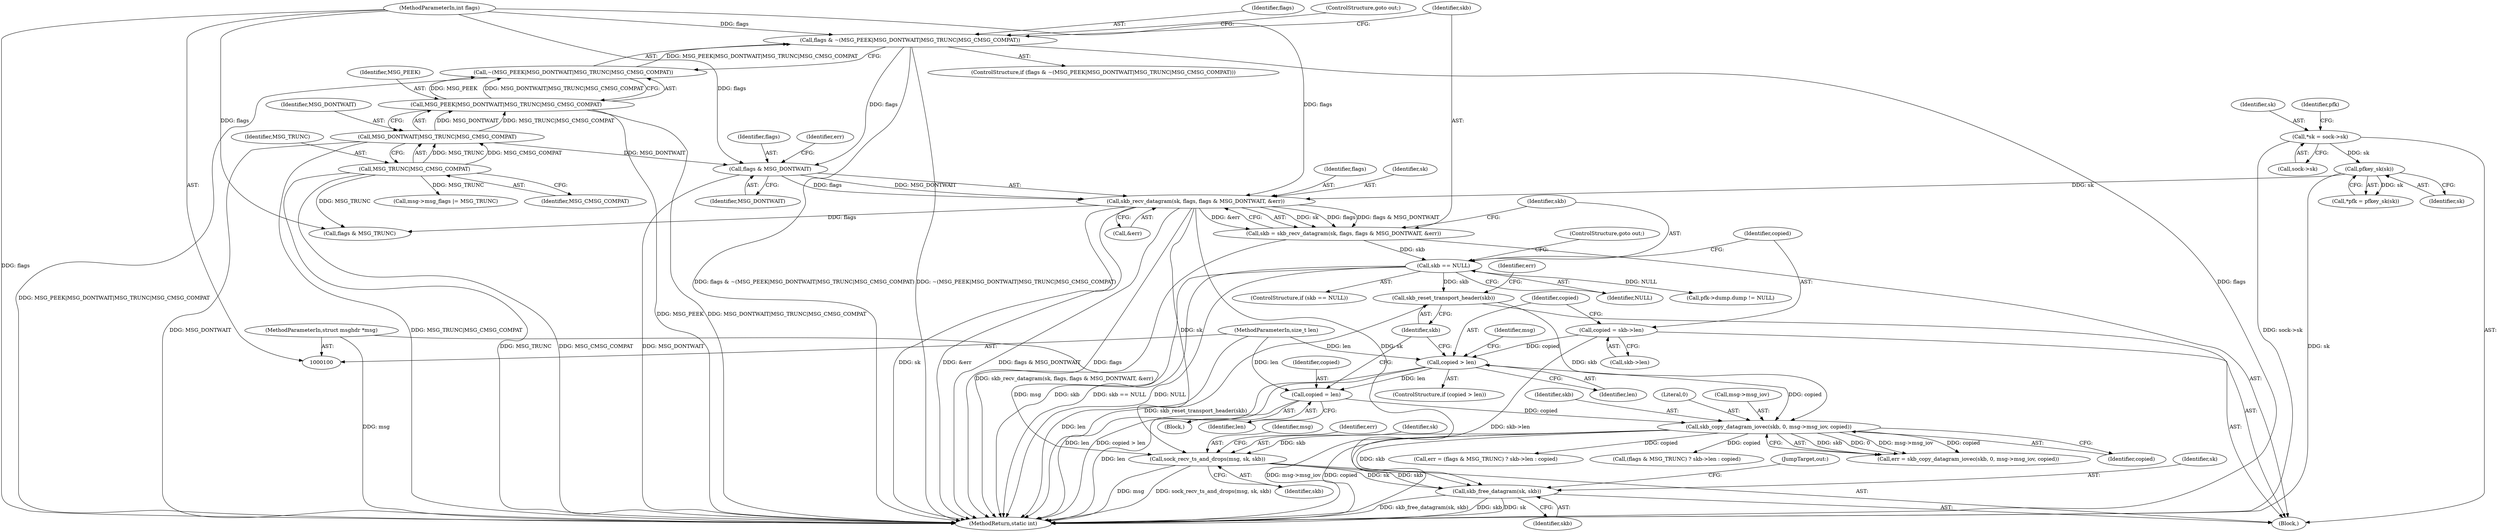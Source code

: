digraph "0_linux_f3d3342602f8bcbf37d7c46641cb9bca7618eb1c_19@API" {
"1000221" [label="(Call,skb_free_datagram(sk, skb))"];
"1000184" [label="(Call,sock_recv_ts_and_drops(msg, sk, skb))"];
"1000103" [label="(MethodParameterIn,struct msghdr *msg)"];
"1000139" [label="(Call,skb_recv_datagram(sk, flags, flags & MSG_DONTWAIT, &err))"];
"1000116" [label="(Call,pfkey_sk(sk))"];
"1000108" [label="(Call,*sk = sock->sk)"];
"1000142" [label="(Call,flags & MSG_DONTWAIT)"];
"1000126" [label="(Call,flags & ~(MSG_PEEK|MSG_DONTWAIT|MSG_TRUNC|MSG_CMSG_COMPAT))"];
"1000105" [label="(MethodParameterIn,int flags)"];
"1000128" [label="(Call,~(MSG_PEEK|MSG_DONTWAIT|MSG_TRUNC|MSG_CMSG_COMPAT))"];
"1000129" [label="(Call,MSG_PEEK|MSG_DONTWAIT|MSG_TRUNC|MSG_CMSG_COMPAT)"];
"1000131" [label="(Call,MSG_DONTWAIT|MSG_TRUNC|MSG_CMSG_COMPAT)"];
"1000133" [label="(Call,MSG_TRUNC|MSG_CMSG_COMPAT)"];
"1000174" [label="(Call,skb_copy_datagram_iovec(skb, 0, msg->msg_iov, copied))"];
"1000170" [label="(Call,skb_reset_transport_header(skb))"];
"1000148" [label="(Call,skb == NULL)"];
"1000137" [label="(Call,skb = skb_recv_datagram(sk, flags, flags & MSG_DONTWAIT, &err))"];
"1000158" [label="(Call,copied > len)"];
"1000152" [label="(Call,copied = skb->len)"];
"1000104" [label="(MethodParameterIn,size_t len)"];
"1000167" [label="(Call,copied = len)"];
"1000142" [label="(Call,flags & MSG_DONTWAIT)"];
"1000130" [label="(Identifier,MSG_PEEK)"];
"1000139" [label="(Call,skb_recv_datagram(sk, flags, flags & MSG_DONTWAIT, &err))"];
"1000129" [label="(Call,MSG_PEEK|MSG_DONTWAIT|MSG_TRUNC|MSG_CMSG_COMPAT)"];
"1000175" [label="(Identifier,skb)"];
"1000170" [label="(Call,skb_reset_transport_header(skb))"];
"1000158" [label="(Call,copied > len)"];
"1000149" [label="(Identifier,skb)"];
"1000200" [label="(Call,pfk->dump.dump != NULL)"];
"1000161" [label="(Block,)"];
"1000114" [label="(Call,*pfk = pfkey_sk(sk))"];
"1000169" [label="(Identifier,len)"];
"1000160" [label="(Identifier,len)"];
"1000106" [label="(Block,)"];
"1000172" [label="(Call,err = skb_copy_datagram_iovec(skb, 0, msg->msg_iov, copied))"];
"1000162" [label="(Call,msg->msg_flags |= MSG_TRUNC)"];
"1000159" [label="(Identifier,copied)"];
"1000105" [label="(MethodParameterIn,int flags)"];
"1000132" [label="(Identifier,MSG_DONTWAIT)"];
"1000125" [label="(ControlStructure,if (flags & ~(MSG_PEEK|MSG_DONTWAIT|MSG_TRUNC|MSG_CMSG_COMPAT)))"];
"1000224" [label="(JumpTarget,out:)"];
"1000167" [label="(Call,copied = len)"];
"1000148" [label="(Call,skb == NULL)"];
"1000103" [label="(MethodParameterIn,struct msghdr *msg)"];
"1000143" [label="(Identifier,flags)"];
"1000180" [label="(Identifier,copied)"];
"1000108" [label="(Call,*sk = sock->sk)"];
"1000134" [label="(Identifier,MSG_TRUNC)"];
"1000115" [label="(Identifier,pfk)"];
"1000171" [label="(Identifier,skb)"];
"1000157" [label="(ControlStructure,if (copied > len))"];
"1000173" [label="(Identifier,err)"];
"1000144" [label="(Identifier,MSG_DONTWAIT)"];
"1000189" [label="(Identifier,err)"];
"1000104" [label="(MethodParameterIn,size_t len)"];
"1000126" [label="(Call,flags & ~(MSG_PEEK|MSG_DONTWAIT|MSG_TRUNC|MSG_CMSG_COMPAT))"];
"1000186" [label="(Identifier,sk)"];
"1000185" [label="(Identifier,msg)"];
"1000141" [label="(Identifier,flags)"];
"1000174" [label="(Call,skb_copy_datagram_iovec(skb, 0, msg->msg_iov, copied))"];
"1000117" [label="(Identifier,sk)"];
"1000110" [label="(Call,sock->sk)"];
"1000176" [label="(Literal,0)"];
"1000147" [label="(ControlStructure,if (skb == NULL))"];
"1000150" [label="(Identifier,NULL)"];
"1000135" [label="(Identifier,MSG_CMSG_COMPAT)"];
"1000168" [label="(Identifier,copied)"];
"1000222" [label="(Identifier,sk)"];
"1000128" [label="(Call,~(MSG_PEEK|MSG_DONTWAIT|MSG_TRUNC|MSG_CMSG_COMPAT))"];
"1000136" [label="(ControlStructure,goto out;)"];
"1000116" [label="(Call,pfkey_sk(sk))"];
"1000133" [label="(Call,MSG_TRUNC|MSG_CMSG_COMPAT)"];
"1000187" [label="(Identifier,skb)"];
"1000184" [label="(Call,sock_recv_ts_and_drops(msg, sk, skb))"];
"1000227" [label="(MethodReturn,static int)"];
"1000191" [label="(Call,flags & MSG_TRUNC)"];
"1000223" [label="(Identifier,skb)"];
"1000188" [label="(Call,err = (flags & MSG_TRUNC) ? skb->len : copied)"];
"1000190" [label="(Call,(flags & MSG_TRUNC) ? skb->len : copied)"];
"1000109" [label="(Identifier,sk)"];
"1000152" [label="(Call,copied = skb->len)"];
"1000177" [label="(Call,msg->msg_iov)"];
"1000138" [label="(Identifier,skb)"];
"1000127" [label="(Identifier,flags)"];
"1000164" [label="(Identifier,msg)"];
"1000154" [label="(Call,skb->len)"];
"1000131" [label="(Call,MSG_DONTWAIT|MSG_TRUNC|MSG_CMSG_COMPAT)"];
"1000137" [label="(Call,skb = skb_recv_datagram(sk, flags, flags & MSG_DONTWAIT, &err))"];
"1000146" [label="(Identifier,err)"];
"1000140" [label="(Identifier,sk)"];
"1000153" [label="(Identifier,copied)"];
"1000221" [label="(Call,skb_free_datagram(sk, skb))"];
"1000145" [label="(Call,&err)"];
"1000151" [label="(ControlStructure,goto out;)"];
"1000221" -> "1000106"  [label="AST: "];
"1000221" -> "1000223"  [label="CFG: "];
"1000222" -> "1000221"  [label="AST: "];
"1000223" -> "1000221"  [label="AST: "];
"1000224" -> "1000221"  [label="CFG: "];
"1000221" -> "1000227"  [label="DDG: skb_free_datagram(sk, skb)"];
"1000221" -> "1000227"  [label="DDG: skb"];
"1000221" -> "1000227"  [label="DDG: sk"];
"1000184" -> "1000221"  [label="DDG: sk"];
"1000184" -> "1000221"  [label="DDG: skb"];
"1000139" -> "1000221"  [label="DDG: sk"];
"1000174" -> "1000221"  [label="DDG: skb"];
"1000184" -> "1000106"  [label="AST: "];
"1000184" -> "1000187"  [label="CFG: "];
"1000185" -> "1000184"  [label="AST: "];
"1000186" -> "1000184"  [label="AST: "];
"1000187" -> "1000184"  [label="AST: "];
"1000189" -> "1000184"  [label="CFG: "];
"1000184" -> "1000227"  [label="DDG: msg"];
"1000184" -> "1000227"  [label="DDG: sock_recv_ts_and_drops(msg, sk, skb)"];
"1000103" -> "1000184"  [label="DDG: msg"];
"1000139" -> "1000184"  [label="DDG: sk"];
"1000174" -> "1000184"  [label="DDG: skb"];
"1000103" -> "1000100"  [label="AST: "];
"1000103" -> "1000227"  [label="DDG: msg"];
"1000139" -> "1000137"  [label="AST: "];
"1000139" -> "1000145"  [label="CFG: "];
"1000140" -> "1000139"  [label="AST: "];
"1000141" -> "1000139"  [label="AST: "];
"1000142" -> "1000139"  [label="AST: "];
"1000145" -> "1000139"  [label="AST: "];
"1000137" -> "1000139"  [label="CFG: "];
"1000139" -> "1000227"  [label="DDG: flags & MSG_DONTWAIT"];
"1000139" -> "1000227"  [label="DDG: flags"];
"1000139" -> "1000227"  [label="DDG: sk"];
"1000139" -> "1000227"  [label="DDG: &err"];
"1000139" -> "1000137"  [label="DDG: sk"];
"1000139" -> "1000137"  [label="DDG: flags"];
"1000139" -> "1000137"  [label="DDG: flags & MSG_DONTWAIT"];
"1000139" -> "1000137"  [label="DDG: &err"];
"1000116" -> "1000139"  [label="DDG: sk"];
"1000142" -> "1000139"  [label="DDG: flags"];
"1000142" -> "1000139"  [label="DDG: MSG_DONTWAIT"];
"1000105" -> "1000139"  [label="DDG: flags"];
"1000139" -> "1000191"  [label="DDG: flags"];
"1000116" -> "1000114"  [label="AST: "];
"1000116" -> "1000117"  [label="CFG: "];
"1000117" -> "1000116"  [label="AST: "];
"1000114" -> "1000116"  [label="CFG: "];
"1000116" -> "1000227"  [label="DDG: sk"];
"1000116" -> "1000114"  [label="DDG: sk"];
"1000108" -> "1000116"  [label="DDG: sk"];
"1000108" -> "1000106"  [label="AST: "];
"1000108" -> "1000110"  [label="CFG: "];
"1000109" -> "1000108"  [label="AST: "];
"1000110" -> "1000108"  [label="AST: "];
"1000115" -> "1000108"  [label="CFG: "];
"1000108" -> "1000227"  [label="DDG: sock->sk"];
"1000142" -> "1000144"  [label="CFG: "];
"1000143" -> "1000142"  [label="AST: "];
"1000144" -> "1000142"  [label="AST: "];
"1000146" -> "1000142"  [label="CFG: "];
"1000142" -> "1000227"  [label="DDG: MSG_DONTWAIT"];
"1000126" -> "1000142"  [label="DDG: flags"];
"1000105" -> "1000142"  [label="DDG: flags"];
"1000131" -> "1000142"  [label="DDG: MSG_DONTWAIT"];
"1000126" -> "1000125"  [label="AST: "];
"1000126" -> "1000128"  [label="CFG: "];
"1000127" -> "1000126"  [label="AST: "];
"1000128" -> "1000126"  [label="AST: "];
"1000136" -> "1000126"  [label="CFG: "];
"1000138" -> "1000126"  [label="CFG: "];
"1000126" -> "1000227"  [label="DDG: ~(MSG_PEEK|MSG_DONTWAIT|MSG_TRUNC|MSG_CMSG_COMPAT)"];
"1000126" -> "1000227"  [label="DDG: flags & ~(MSG_PEEK|MSG_DONTWAIT|MSG_TRUNC|MSG_CMSG_COMPAT)"];
"1000126" -> "1000227"  [label="DDG: flags"];
"1000105" -> "1000126"  [label="DDG: flags"];
"1000128" -> "1000126"  [label="DDG: MSG_PEEK|MSG_DONTWAIT|MSG_TRUNC|MSG_CMSG_COMPAT"];
"1000105" -> "1000100"  [label="AST: "];
"1000105" -> "1000227"  [label="DDG: flags"];
"1000105" -> "1000191"  [label="DDG: flags"];
"1000128" -> "1000129"  [label="CFG: "];
"1000129" -> "1000128"  [label="AST: "];
"1000128" -> "1000227"  [label="DDG: MSG_PEEK|MSG_DONTWAIT|MSG_TRUNC|MSG_CMSG_COMPAT"];
"1000129" -> "1000128"  [label="DDG: MSG_PEEK"];
"1000129" -> "1000128"  [label="DDG: MSG_DONTWAIT|MSG_TRUNC|MSG_CMSG_COMPAT"];
"1000129" -> "1000131"  [label="CFG: "];
"1000130" -> "1000129"  [label="AST: "];
"1000131" -> "1000129"  [label="AST: "];
"1000129" -> "1000227"  [label="DDG: MSG_PEEK"];
"1000129" -> "1000227"  [label="DDG: MSG_DONTWAIT|MSG_TRUNC|MSG_CMSG_COMPAT"];
"1000131" -> "1000129"  [label="DDG: MSG_DONTWAIT"];
"1000131" -> "1000129"  [label="DDG: MSG_TRUNC|MSG_CMSG_COMPAT"];
"1000131" -> "1000133"  [label="CFG: "];
"1000132" -> "1000131"  [label="AST: "];
"1000133" -> "1000131"  [label="AST: "];
"1000131" -> "1000227"  [label="DDG: MSG_DONTWAIT"];
"1000131" -> "1000227"  [label="DDG: MSG_TRUNC|MSG_CMSG_COMPAT"];
"1000133" -> "1000131"  [label="DDG: MSG_TRUNC"];
"1000133" -> "1000131"  [label="DDG: MSG_CMSG_COMPAT"];
"1000133" -> "1000135"  [label="CFG: "];
"1000134" -> "1000133"  [label="AST: "];
"1000135" -> "1000133"  [label="AST: "];
"1000133" -> "1000227"  [label="DDG: MSG_TRUNC"];
"1000133" -> "1000227"  [label="DDG: MSG_CMSG_COMPAT"];
"1000133" -> "1000162"  [label="DDG: MSG_TRUNC"];
"1000133" -> "1000191"  [label="DDG: MSG_TRUNC"];
"1000174" -> "1000172"  [label="AST: "];
"1000174" -> "1000180"  [label="CFG: "];
"1000175" -> "1000174"  [label="AST: "];
"1000176" -> "1000174"  [label="AST: "];
"1000177" -> "1000174"  [label="AST: "];
"1000180" -> "1000174"  [label="AST: "];
"1000172" -> "1000174"  [label="CFG: "];
"1000174" -> "1000227"  [label="DDG: copied"];
"1000174" -> "1000227"  [label="DDG: msg->msg_iov"];
"1000174" -> "1000172"  [label="DDG: skb"];
"1000174" -> "1000172"  [label="DDG: 0"];
"1000174" -> "1000172"  [label="DDG: msg->msg_iov"];
"1000174" -> "1000172"  [label="DDG: copied"];
"1000170" -> "1000174"  [label="DDG: skb"];
"1000158" -> "1000174"  [label="DDG: copied"];
"1000167" -> "1000174"  [label="DDG: copied"];
"1000174" -> "1000188"  [label="DDG: copied"];
"1000174" -> "1000190"  [label="DDG: copied"];
"1000170" -> "1000106"  [label="AST: "];
"1000170" -> "1000171"  [label="CFG: "];
"1000171" -> "1000170"  [label="AST: "];
"1000173" -> "1000170"  [label="CFG: "];
"1000170" -> "1000227"  [label="DDG: skb_reset_transport_header(skb)"];
"1000148" -> "1000170"  [label="DDG: skb"];
"1000148" -> "1000147"  [label="AST: "];
"1000148" -> "1000150"  [label="CFG: "];
"1000149" -> "1000148"  [label="AST: "];
"1000150" -> "1000148"  [label="AST: "];
"1000151" -> "1000148"  [label="CFG: "];
"1000153" -> "1000148"  [label="CFG: "];
"1000148" -> "1000227"  [label="DDG: skb"];
"1000148" -> "1000227"  [label="DDG: skb == NULL"];
"1000148" -> "1000227"  [label="DDG: NULL"];
"1000137" -> "1000148"  [label="DDG: skb"];
"1000148" -> "1000200"  [label="DDG: NULL"];
"1000137" -> "1000106"  [label="AST: "];
"1000138" -> "1000137"  [label="AST: "];
"1000149" -> "1000137"  [label="CFG: "];
"1000137" -> "1000227"  [label="DDG: skb_recv_datagram(sk, flags, flags & MSG_DONTWAIT, &err)"];
"1000158" -> "1000157"  [label="AST: "];
"1000158" -> "1000160"  [label="CFG: "];
"1000159" -> "1000158"  [label="AST: "];
"1000160" -> "1000158"  [label="AST: "];
"1000164" -> "1000158"  [label="CFG: "];
"1000171" -> "1000158"  [label="CFG: "];
"1000158" -> "1000227"  [label="DDG: len"];
"1000158" -> "1000227"  [label="DDG: copied > len"];
"1000152" -> "1000158"  [label="DDG: copied"];
"1000104" -> "1000158"  [label="DDG: len"];
"1000158" -> "1000167"  [label="DDG: len"];
"1000152" -> "1000106"  [label="AST: "];
"1000152" -> "1000154"  [label="CFG: "];
"1000153" -> "1000152"  [label="AST: "];
"1000154" -> "1000152"  [label="AST: "];
"1000159" -> "1000152"  [label="CFG: "];
"1000152" -> "1000227"  [label="DDG: skb->len"];
"1000104" -> "1000100"  [label="AST: "];
"1000104" -> "1000227"  [label="DDG: len"];
"1000104" -> "1000167"  [label="DDG: len"];
"1000167" -> "1000161"  [label="AST: "];
"1000167" -> "1000169"  [label="CFG: "];
"1000168" -> "1000167"  [label="AST: "];
"1000169" -> "1000167"  [label="AST: "];
"1000171" -> "1000167"  [label="CFG: "];
"1000167" -> "1000227"  [label="DDG: len"];
}
